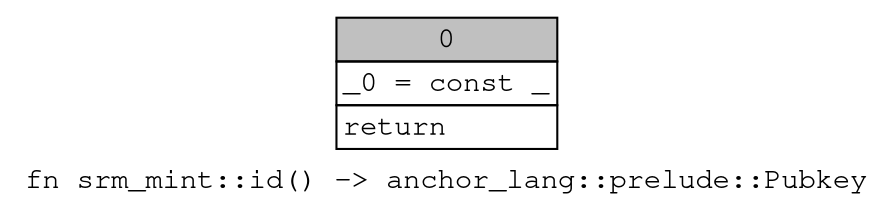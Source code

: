 digraph Mir_0_5445 {
    graph [fontname="Courier, monospace"];
    node [fontname="Courier, monospace"];
    edge [fontname="Courier, monospace"];
    label=<fn srm_mint::id() -&gt; anchor_lang::prelude::Pubkey<br align="left"/>>;
    bb0__0_5445 [shape="none", label=<<table border="0" cellborder="1" cellspacing="0"><tr><td bgcolor="gray" align="center" colspan="1">0</td></tr><tr><td align="left" balign="left">_0 = const _<br/></td></tr><tr><td align="left">return</td></tr></table>>];
}
